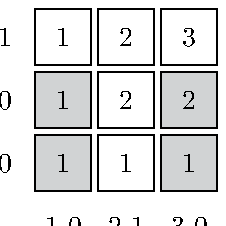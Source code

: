input TEX

def Nodesq(expr v, a)=
    begingroup
        save node; path node;
        node := ((a, (a/2))--(a, a)--((a/2), a)--(0, a)--(0, (a/2))--(0, 0)--((a/2), 0)--(a, 0)--cycle) shifted (xpart v - (a/2), ypart v - (a/2));
        node
    endgroup
enddef;

vardef Nodecen(expr pv)=
    save $; pair $; $ := center pv; $
enddef;

def nodein(expr pv, txt)=
    begingroup
        draw pv;
        label(TEX(txt), Nodecen(pv));
    endgroup
enddef;

def node(expr pv, txt)=
    begingroup
        unfill pv;
        nodein(pv, txt);
    endgroup
enddef;

def nodecolor(expr pv, clr, txt)=
    begingroup
        fill pv withcolor clr;
        nodein(pv, txt);
    endgroup
enddef;

beginfig(1);
    u := 0.8cm;

    numeric T[];
    T[3] := 1; T[4] := 1; T[5] := 1;
    T[6] := 1; T[7] := 2; T[8] := 2;
    T[9] := 1; T[10] := 2; T[11] := 3;
    
    string S[];
    S[1] := "1 0"; S[2] := "2 1"; S[3] := "3 0";
    S[4] := "1 0"; S[5] := "2 0"; S[6] := "3 1";

    for i=1 upto 3:
        for j=1 upto 3:
            path pv;
            pv = Nodesq((i*u, j*u), 0.9u);
            if (j = 3) or (i = 2):
                node(pv, decimal T[3*i+j-1]);
            else:
                nodecolor(pv, (0, 0, 0, 0.2), decimal T[3*i+j-1]);
            fi             
        endfor;
    endfor;

    for i=1 upto 3:
        label(TEX(S[i]), (i*u, 0u));
    endfor;
    for i=1 upto 3:
        label(TEX(S[i+3]), (-0.1u, i*u));
    endfor;
        
endfig;
end;
